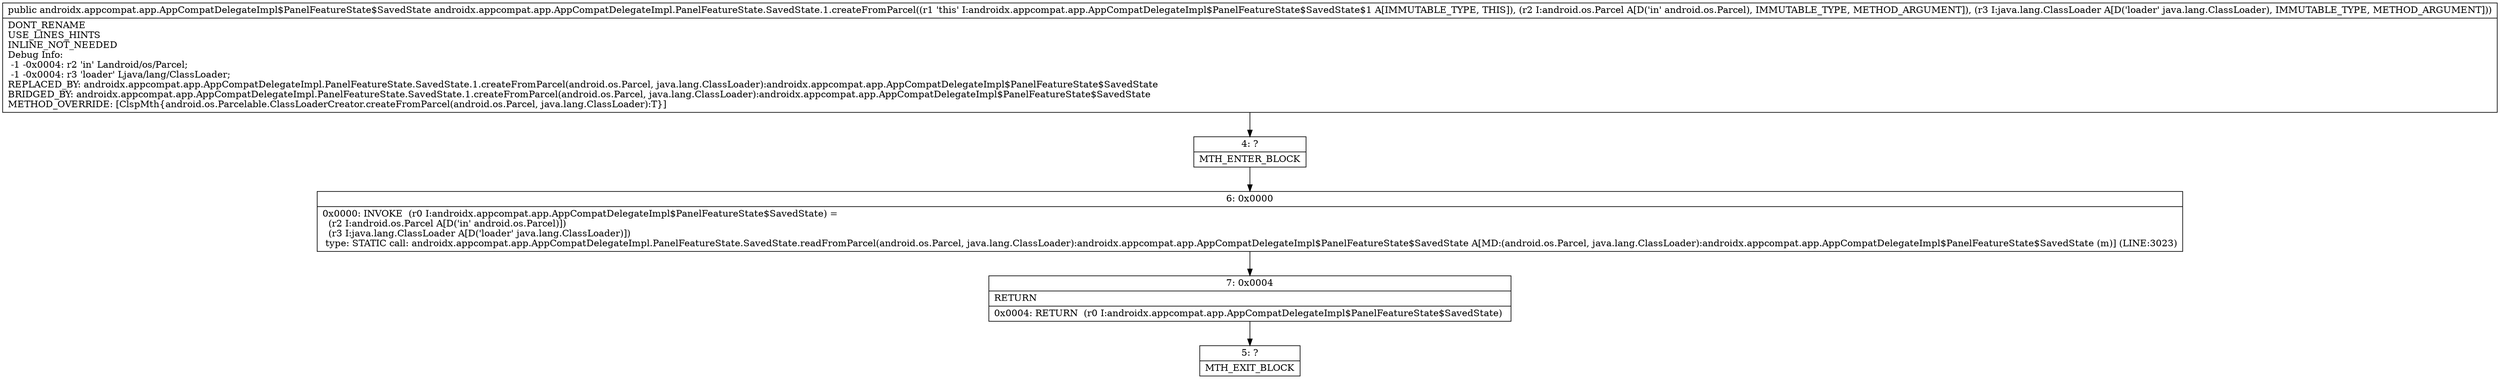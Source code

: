 digraph "CFG forandroidx.appcompat.app.AppCompatDelegateImpl.PanelFeatureState.SavedState.1.createFromParcel(Landroid\/os\/Parcel;Ljava\/lang\/ClassLoader;)Landroidx\/appcompat\/app\/AppCompatDelegateImpl$PanelFeatureState$SavedState;" {
Node_4 [shape=record,label="{4\:\ ?|MTH_ENTER_BLOCK\l}"];
Node_6 [shape=record,label="{6\:\ 0x0000|0x0000: INVOKE  (r0 I:androidx.appcompat.app.AppCompatDelegateImpl$PanelFeatureState$SavedState) = \l  (r2 I:android.os.Parcel A[D('in' android.os.Parcel)])\l  (r3 I:java.lang.ClassLoader A[D('loader' java.lang.ClassLoader)])\l type: STATIC call: androidx.appcompat.app.AppCompatDelegateImpl.PanelFeatureState.SavedState.readFromParcel(android.os.Parcel, java.lang.ClassLoader):androidx.appcompat.app.AppCompatDelegateImpl$PanelFeatureState$SavedState A[MD:(android.os.Parcel, java.lang.ClassLoader):androidx.appcompat.app.AppCompatDelegateImpl$PanelFeatureState$SavedState (m)] (LINE:3023)\l}"];
Node_7 [shape=record,label="{7\:\ 0x0004|RETURN\l|0x0004: RETURN  (r0 I:androidx.appcompat.app.AppCompatDelegateImpl$PanelFeatureState$SavedState) \l}"];
Node_5 [shape=record,label="{5\:\ ?|MTH_EXIT_BLOCK\l}"];
MethodNode[shape=record,label="{public androidx.appcompat.app.AppCompatDelegateImpl$PanelFeatureState$SavedState androidx.appcompat.app.AppCompatDelegateImpl.PanelFeatureState.SavedState.1.createFromParcel((r1 'this' I:androidx.appcompat.app.AppCompatDelegateImpl$PanelFeatureState$SavedState$1 A[IMMUTABLE_TYPE, THIS]), (r2 I:android.os.Parcel A[D('in' android.os.Parcel), IMMUTABLE_TYPE, METHOD_ARGUMENT]), (r3 I:java.lang.ClassLoader A[D('loader' java.lang.ClassLoader), IMMUTABLE_TYPE, METHOD_ARGUMENT]))  | DONT_RENAME\lUSE_LINES_HINTS\lINLINE_NOT_NEEDED\lDebug Info:\l  \-1 \-0x0004: r2 'in' Landroid\/os\/Parcel;\l  \-1 \-0x0004: r3 'loader' Ljava\/lang\/ClassLoader;\lREPLACED_BY: androidx.appcompat.app.AppCompatDelegateImpl.PanelFeatureState.SavedState.1.createFromParcel(android.os.Parcel, java.lang.ClassLoader):androidx.appcompat.app.AppCompatDelegateImpl$PanelFeatureState$SavedState\lBRIDGED_BY: androidx.appcompat.app.AppCompatDelegateImpl.PanelFeatureState.SavedState.1.createFromParcel(android.os.Parcel, java.lang.ClassLoader):androidx.appcompat.app.AppCompatDelegateImpl$PanelFeatureState$SavedState\lMETHOD_OVERRIDE: [ClspMth\{android.os.Parcelable.ClassLoaderCreator.createFromParcel(android.os.Parcel, java.lang.ClassLoader):T\}]\l}"];
MethodNode -> Node_4;Node_4 -> Node_6;
Node_6 -> Node_7;
Node_7 -> Node_5;
}

